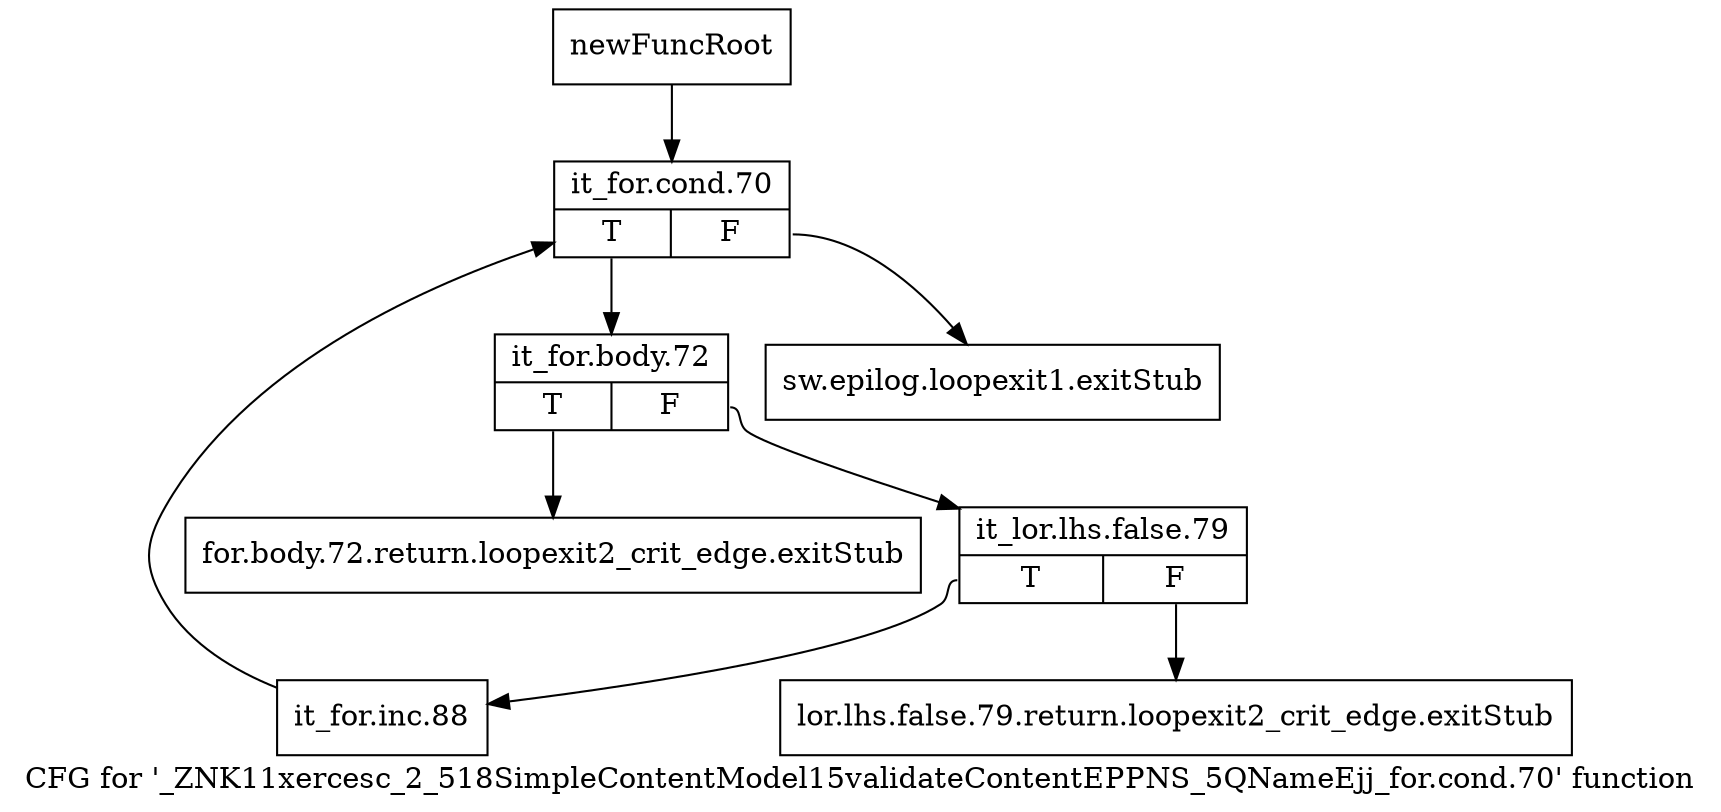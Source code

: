 digraph "CFG for '_ZNK11xercesc_2_518SimpleContentModel15validateContentEPPNS_5QNameEjj_for.cond.70' function" {
	label="CFG for '_ZNK11xercesc_2_518SimpleContentModel15validateContentEPPNS_5QNameEjj_for.cond.70' function";

	Node0x99ffe80 [shape=record,label="{newFuncRoot}"];
	Node0x99ffe80 -> Node0x99fffc0;
	Node0x99ffed0 [shape=record,label="{sw.epilog.loopexit1.exitStub}"];
	Node0x99fff20 [shape=record,label="{for.body.72.return.loopexit2_crit_edge.exitStub}"];
	Node0x99fff70 [shape=record,label="{lor.lhs.false.79.return.loopexit2_crit_edge.exitStub}"];
	Node0x99fffc0 [shape=record,label="{it_for.cond.70|{<s0>T|<s1>F}}"];
	Node0x99fffc0:s0 -> Node0x9a00010;
	Node0x99fffc0:s1 -> Node0x99ffed0;
	Node0x9a00010 [shape=record,label="{it_for.body.72|{<s0>T|<s1>F}}"];
	Node0x9a00010:s0 -> Node0x99fff20;
	Node0x9a00010:s1 -> Node0x9a00060;
	Node0x9a00060 [shape=record,label="{it_lor.lhs.false.79|{<s0>T|<s1>F}}"];
	Node0x9a00060:s0 -> Node0x9a000b0;
	Node0x9a00060:s1 -> Node0x99fff70;
	Node0x9a000b0 [shape=record,label="{it_for.inc.88}"];
	Node0x9a000b0 -> Node0x99fffc0;
}
